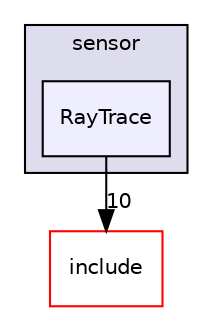 digraph "/root/scrimmage/scrimmage/src/plugins/sensor/RayTrace" {
  compound=true
  node [ fontsize="10", fontname="Helvetica"];
  edge [ labelfontsize="10", labelfontname="Helvetica"];
  subgraph clusterdir_2483af7b304531f76a0533eb422d3df1 {
    graph [ bgcolor="#ddddee", pencolor="black", label="sensor" fontname="Helvetica", fontsize="10", URL="dir_2483af7b304531f76a0533eb422d3df1.html"]
  dir_5f26ae5e724ee6fa6fec574287ade76b [shape=box, label="RayTrace", style="filled", fillcolor="#eeeeff", pencolor="black", URL="dir_5f26ae5e724ee6fa6fec574287ade76b.html"];
  }
  dir_d44c64559bbebec7f509842c48db8b23 [shape=box label="include" fillcolor="white" style="filled" color="red" URL="dir_d44c64559bbebec7f509842c48db8b23.html"];
  dir_5f26ae5e724ee6fa6fec574287ade76b->dir_d44c64559bbebec7f509842c48db8b23 [headlabel="10", labeldistance=1.5 headhref="dir_000272_000004.html"];
}
